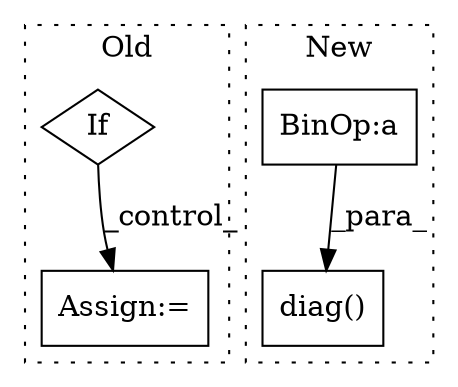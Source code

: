 digraph G {
subgraph cluster0 {
1 [label="If" a="96" s="11569" l="0" shape="diamond"];
3 [label="Assign:=" a="68" s="12123" l="3" shape="box"];
label = "Old";
style="dotted";
}
subgraph cluster1 {
2 [label="diag()" a="75" s="12436,12469" l="8,1" shape="box"];
4 [label="BinOp:a" a="82" s="12447" l="19" shape="box"];
label = "New";
style="dotted";
}
1 -> 3 [label="_control_"];
4 -> 2 [label="_para_"];
}